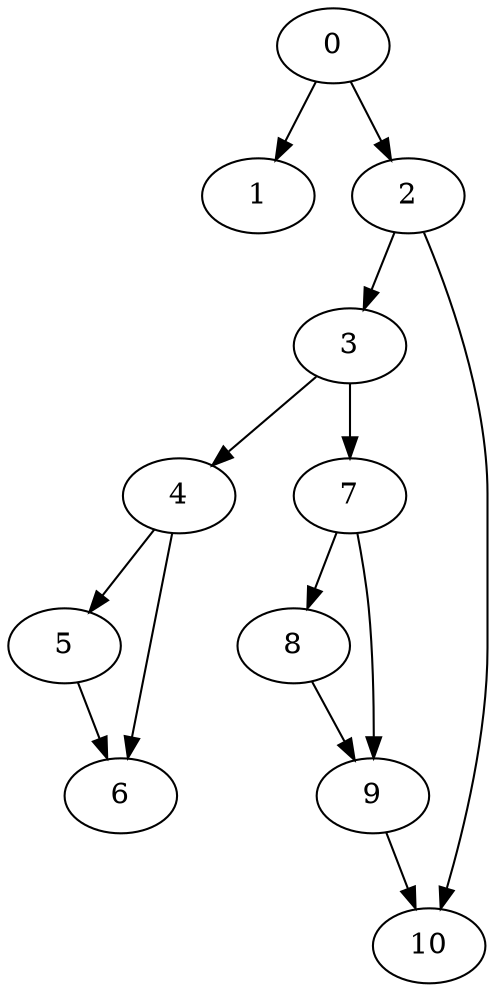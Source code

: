 digraph {
	0
	1
	2
	3
	4
	5
	6
	7
	8
	9
	10
	0 -> 1
	0 -> 2
	3 -> 4
	4 -> 6
	5 -> 6
	3 -> 7
	7 -> 8
	2 -> 10
	9 -> 10
	2 -> 3
	4 -> 5
	7 -> 9
	8 -> 9
}
